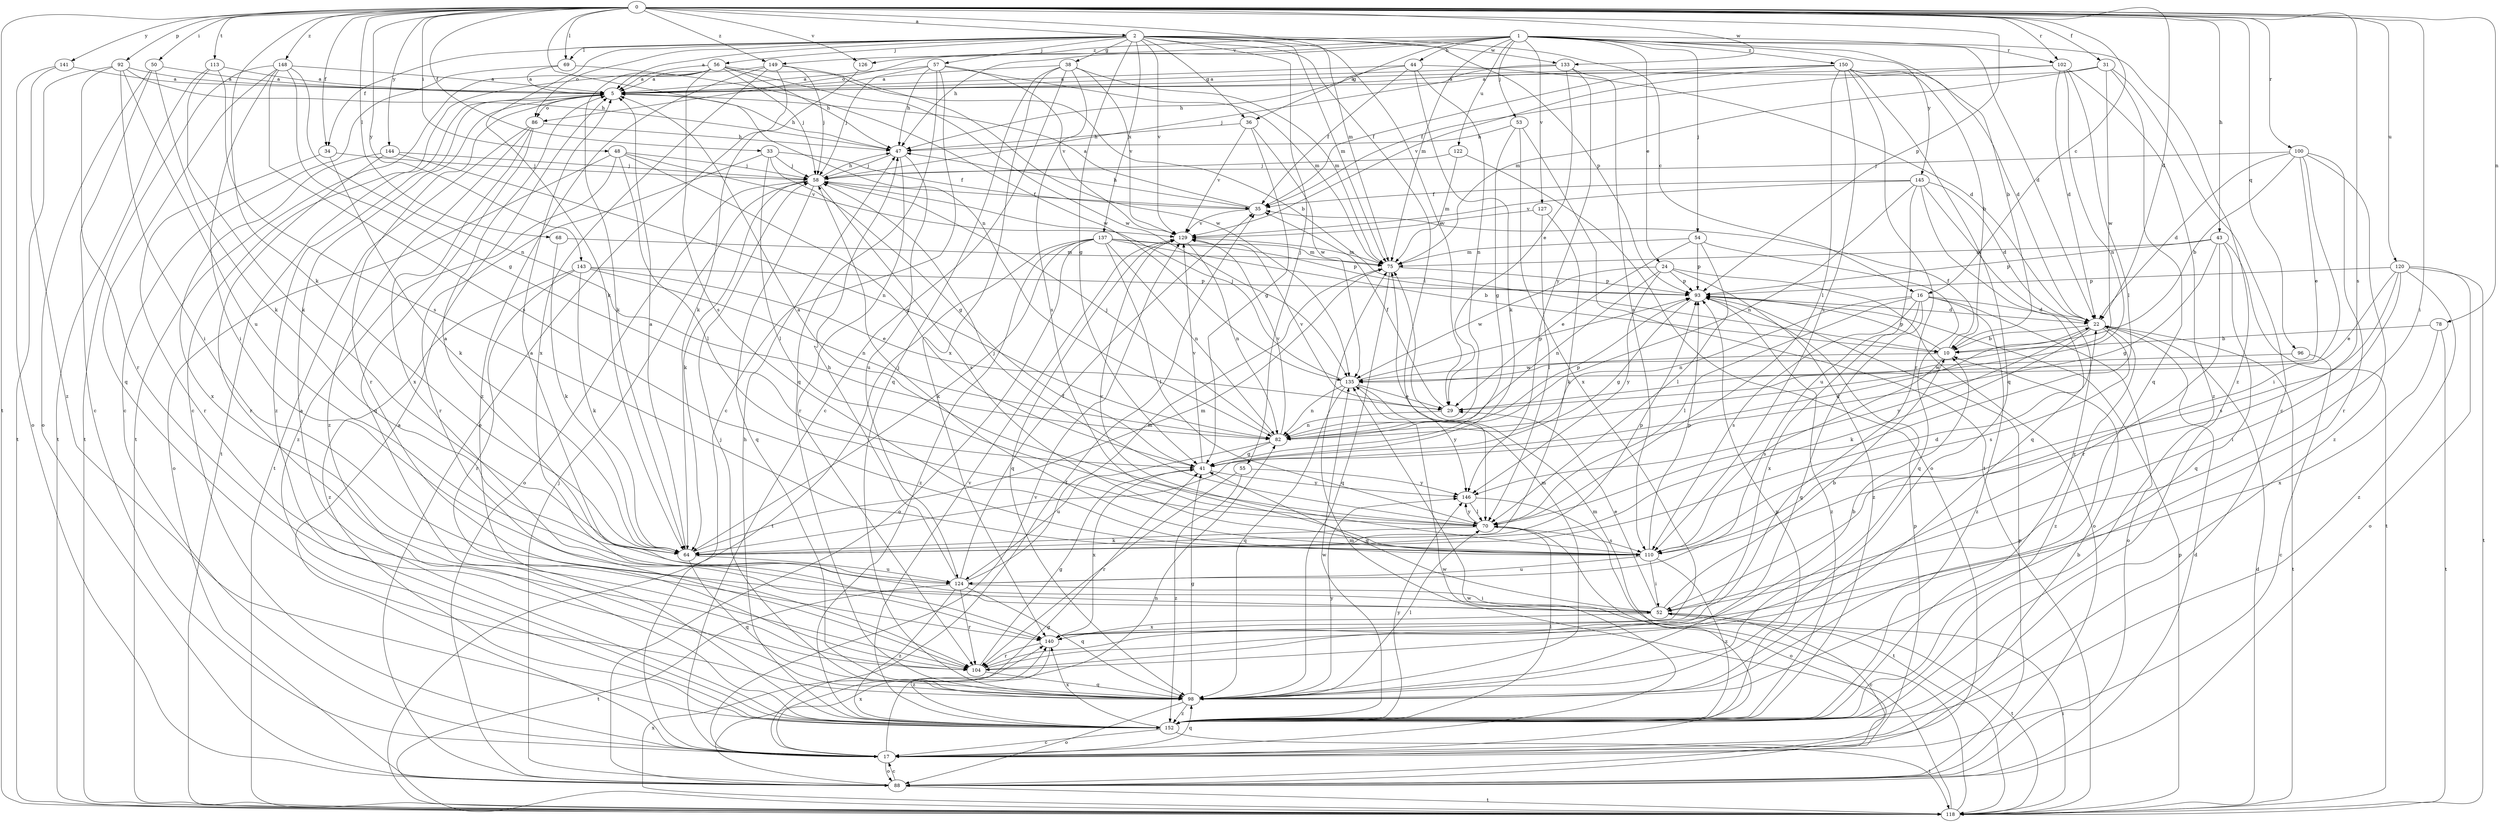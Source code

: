 strict digraph  {
0;
1;
2;
5;
10;
16;
17;
22;
24;
29;
31;
33;
34;
35;
36;
38;
41;
43;
44;
47;
48;
50;
52;
53;
54;
55;
56;
57;
58;
64;
68;
69;
70;
75;
78;
82;
86;
88;
92;
93;
96;
98;
100;
102;
104;
110;
113;
118;
120;
122;
124;
126;
127;
129;
133;
135;
137;
140;
141;
143;
144;
145;
146;
148;
149;
150;
152;
0 -> 2  [label=a];
0 -> 16  [label=c];
0 -> 22  [label=d];
0 -> 31  [label=f];
0 -> 33  [label=f];
0 -> 34  [label=f];
0 -> 43  [label=h];
0 -> 48  [label=i];
0 -> 50  [label=i];
0 -> 52  [label=i];
0 -> 64  [label=k];
0 -> 68  [label=l];
0 -> 69  [label=l];
0 -> 75  [label=m];
0 -> 78  [label=n];
0 -> 82  [label=n];
0 -> 92  [label=p];
0 -> 93  [label=p];
0 -> 96  [label=q];
0 -> 100  [label=r];
0 -> 102  [label=r];
0 -> 110  [label=s];
0 -> 113  [label=t];
0 -> 118  [label=t];
0 -> 120  [label=u];
0 -> 126  [label=v];
0 -> 133  [label=w];
0 -> 141  [label=y];
0 -> 143  [label=y];
0 -> 144  [label=y];
0 -> 148  [label=z];
0 -> 149  [label=z];
1 -> 10  [label=b];
1 -> 22  [label=d];
1 -> 24  [label=e];
1 -> 36  [label=g];
1 -> 44  [label=h];
1 -> 47  [label=h];
1 -> 53  [label=j];
1 -> 54  [label=j];
1 -> 75  [label=m];
1 -> 86  [label=o];
1 -> 102  [label=r];
1 -> 122  [label=u];
1 -> 126  [label=v];
1 -> 127  [label=v];
1 -> 145  [label=y];
1 -> 149  [label=z];
1 -> 150  [label=z];
1 -> 152  [label=z];
2 -> 5  [label=a];
2 -> 16  [label=c];
2 -> 29  [label=e];
2 -> 34  [label=f];
2 -> 36  [label=g];
2 -> 38  [label=g];
2 -> 41  [label=g];
2 -> 55  [label=j];
2 -> 56  [label=j];
2 -> 57  [label=j];
2 -> 64  [label=k];
2 -> 69  [label=l];
2 -> 70  [label=l];
2 -> 75  [label=m];
2 -> 86  [label=o];
2 -> 93  [label=p];
2 -> 129  [label=v];
2 -> 133  [label=w];
2 -> 137  [label=x];
5 -> 47  [label=h];
5 -> 86  [label=o];
5 -> 104  [label=r];
5 -> 118  [label=t];
5 -> 152  [label=z];
10 -> 35  [label=f];
10 -> 93  [label=p];
10 -> 110  [label=s];
10 -> 135  [label=w];
16 -> 22  [label=d];
16 -> 70  [label=l];
16 -> 82  [label=n];
16 -> 88  [label=o];
16 -> 98  [label=q];
16 -> 110  [label=s];
16 -> 140  [label=x];
16 -> 152  [label=z];
17 -> 5  [label=a];
17 -> 10  [label=b];
17 -> 35  [label=f];
17 -> 75  [label=m];
17 -> 82  [label=n];
17 -> 88  [label=o];
17 -> 93  [label=p];
17 -> 98  [label=q];
17 -> 129  [label=v];
17 -> 135  [label=w];
17 -> 140  [label=x];
22 -> 10  [label=b];
22 -> 64  [label=k];
22 -> 110  [label=s];
22 -> 118  [label=t];
22 -> 146  [label=y];
22 -> 152  [label=z];
24 -> 82  [label=n];
24 -> 88  [label=o];
24 -> 93  [label=p];
24 -> 135  [label=w];
24 -> 146  [label=y];
24 -> 152  [label=z];
29 -> 35  [label=f];
29 -> 82  [label=n];
29 -> 129  [label=v];
31 -> 5  [label=a];
31 -> 17  [label=c];
31 -> 75  [label=m];
31 -> 98  [label=q];
31 -> 135  [label=w];
33 -> 35  [label=f];
33 -> 41  [label=g];
33 -> 58  [label=j];
33 -> 70  [label=l];
33 -> 104  [label=r];
34 -> 58  [label=j];
34 -> 64  [label=k];
34 -> 104  [label=r];
35 -> 5  [label=a];
35 -> 47  [label=h];
35 -> 129  [label=v];
36 -> 41  [label=g];
36 -> 47  [label=h];
36 -> 129  [label=v];
36 -> 135  [label=w];
38 -> 5  [label=a];
38 -> 17  [label=c];
38 -> 75  [label=m];
38 -> 98  [label=q];
38 -> 110  [label=s];
38 -> 129  [label=v];
38 -> 140  [label=x];
41 -> 22  [label=d];
41 -> 129  [label=v];
41 -> 140  [label=x];
41 -> 146  [label=y];
43 -> 41  [label=g];
43 -> 75  [label=m];
43 -> 93  [label=p];
43 -> 98  [label=q];
43 -> 104  [label=r];
43 -> 118  [label=t];
44 -> 5  [label=a];
44 -> 22  [label=d];
44 -> 35  [label=f];
44 -> 47  [label=h];
44 -> 64  [label=k];
44 -> 82  [label=n];
47 -> 58  [label=j];
47 -> 104  [label=r];
47 -> 124  [label=u];
48 -> 41  [label=g];
48 -> 58  [label=j];
48 -> 70  [label=l];
48 -> 88  [label=o];
48 -> 129  [label=v];
48 -> 152  [label=z];
50 -> 5  [label=a];
50 -> 17  [label=c];
50 -> 64  [label=k];
50 -> 88  [label=o];
52 -> 5  [label=a];
52 -> 10  [label=b];
52 -> 17  [label=c];
52 -> 29  [label=e];
52 -> 41  [label=g];
52 -> 118  [label=t];
52 -> 140  [label=x];
53 -> 41  [label=g];
53 -> 47  [label=h];
53 -> 118  [label=t];
53 -> 140  [label=x];
54 -> 29  [label=e];
54 -> 70  [label=l];
54 -> 75  [label=m];
54 -> 93  [label=p];
54 -> 98  [label=q];
55 -> 104  [label=r];
55 -> 146  [label=y];
55 -> 152  [label=z];
56 -> 5  [label=a];
56 -> 10  [label=b];
56 -> 17  [label=c];
56 -> 47  [label=h];
56 -> 58  [label=j];
56 -> 64  [label=k];
56 -> 110  [label=s];
56 -> 118  [label=t];
56 -> 135  [label=w];
57 -> 5  [label=a];
57 -> 17  [label=c];
57 -> 47  [label=h];
57 -> 58  [label=j];
57 -> 75  [label=m];
57 -> 98  [label=q];
57 -> 129  [label=v];
58 -> 35  [label=f];
58 -> 47  [label=h];
58 -> 64  [label=k];
58 -> 88  [label=o];
58 -> 98  [label=q];
58 -> 110  [label=s];
64 -> 5  [label=a];
64 -> 22  [label=d];
64 -> 75  [label=m];
64 -> 93  [label=p];
64 -> 98  [label=q];
64 -> 124  [label=u];
68 -> 64  [label=k];
68 -> 75  [label=m];
69 -> 5  [label=a];
69 -> 17  [label=c];
69 -> 135  [label=w];
70 -> 5  [label=a];
70 -> 58  [label=j];
70 -> 64  [label=k];
70 -> 88  [label=o];
70 -> 110  [label=s];
70 -> 146  [label=y];
75 -> 93  [label=p];
75 -> 98  [label=q];
78 -> 10  [label=b];
78 -> 118  [label=t];
78 -> 140  [label=x];
82 -> 41  [label=g];
82 -> 58  [label=j];
82 -> 93  [label=p];
82 -> 124  [label=u];
82 -> 129  [label=v];
86 -> 47  [label=h];
86 -> 98  [label=q];
86 -> 118  [label=t];
86 -> 140  [label=x];
86 -> 152  [label=z];
88 -> 17  [label=c];
88 -> 22  [label=d];
88 -> 41  [label=g];
88 -> 58  [label=j];
88 -> 93  [label=p];
88 -> 118  [label=t];
92 -> 5  [label=a];
92 -> 47  [label=h];
92 -> 52  [label=i];
92 -> 104  [label=r];
92 -> 118  [label=t];
92 -> 124  [label=u];
93 -> 22  [label=d];
93 -> 41  [label=g];
93 -> 152  [label=z];
96 -> 17  [label=c];
96 -> 135  [label=w];
98 -> 41  [label=g];
98 -> 58  [label=j];
98 -> 70  [label=l];
98 -> 75  [label=m];
98 -> 88  [label=o];
98 -> 146  [label=y];
98 -> 152  [label=z];
100 -> 10  [label=b];
100 -> 22  [label=d];
100 -> 29  [label=e];
100 -> 52  [label=i];
100 -> 58  [label=j];
100 -> 104  [label=r];
100 -> 152  [label=z];
102 -> 5  [label=a];
102 -> 22  [label=d];
102 -> 35  [label=f];
102 -> 70  [label=l];
102 -> 82  [label=n];
102 -> 152  [label=z];
104 -> 10  [label=b];
104 -> 41  [label=g];
104 -> 98  [label=q];
110 -> 52  [label=i];
110 -> 58  [label=j];
110 -> 93  [label=p];
110 -> 124  [label=u];
110 -> 129  [label=v];
110 -> 152  [label=z];
113 -> 5  [label=a];
113 -> 64  [label=k];
113 -> 110  [label=s];
113 -> 118  [label=t];
118 -> 22  [label=d];
118 -> 52  [label=i];
118 -> 75  [label=m];
118 -> 93  [label=p];
118 -> 135  [label=w];
118 -> 140  [label=x];
120 -> 29  [label=e];
120 -> 52  [label=i];
120 -> 88  [label=o];
120 -> 93  [label=p];
120 -> 110  [label=s];
120 -> 118  [label=t];
120 -> 152  [label=z];
122 -> 58  [label=j];
122 -> 75  [label=m];
122 -> 88  [label=o];
124 -> 5  [label=a];
124 -> 35  [label=f];
124 -> 47  [label=h];
124 -> 52  [label=i];
124 -> 75  [label=m];
124 -> 98  [label=q];
124 -> 104  [label=r];
124 -> 118  [label=t];
124 -> 152  [label=z];
126 -> 64  [label=k];
127 -> 64  [label=k];
127 -> 70  [label=l];
127 -> 129  [label=v];
129 -> 75  [label=m];
129 -> 82  [label=n];
129 -> 98  [label=q];
133 -> 5  [label=a];
133 -> 29  [label=e];
133 -> 58  [label=j];
133 -> 110  [label=s];
133 -> 146  [label=y];
135 -> 29  [label=e];
135 -> 58  [label=j];
135 -> 82  [label=n];
135 -> 93  [label=p];
135 -> 98  [label=q];
135 -> 146  [label=y];
137 -> 10  [label=b];
137 -> 64  [label=k];
137 -> 70  [label=l];
137 -> 75  [label=m];
137 -> 82  [label=n];
137 -> 88  [label=o];
137 -> 93  [label=p];
137 -> 118  [label=t];
137 -> 152  [label=z];
140 -> 104  [label=r];
140 -> 152  [label=z];
141 -> 5  [label=a];
141 -> 88  [label=o];
141 -> 152  [label=z];
143 -> 29  [label=e];
143 -> 64  [label=k];
143 -> 82  [label=n];
143 -> 93  [label=p];
143 -> 104  [label=r];
143 -> 152  [label=z];
144 -> 58  [label=j];
144 -> 82  [label=n];
144 -> 104  [label=r];
144 -> 140  [label=x];
145 -> 22  [label=d];
145 -> 35  [label=f];
145 -> 82  [label=n];
145 -> 98  [label=q];
145 -> 124  [label=u];
145 -> 129  [label=v];
145 -> 152  [label=z];
146 -> 70  [label=l];
146 -> 118  [label=t];
148 -> 5  [label=a];
148 -> 41  [label=g];
148 -> 52  [label=i];
148 -> 82  [label=n];
148 -> 98  [label=q];
148 -> 110  [label=s];
148 -> 118  [label=t];
149 -> 5  [label=a];
149 -> 58  [label=j];
149 -> 88  [label=o];
149 -> 135  [label=w];
149 -> 140  [label=x];
149 -> 152  [label=z];
150 -> 5  [label=a];
150 -> 10  [label=b];
150 -> 22  [label=d];
150 -> 35  [label=f];
150 -> 70  [label=l];
150 -> 98  [label=q];
150 -> 104  [label=r];
150 -> 110  [label=s];
150 -> 129  [label=v];
152 -> 5  [label=a];
152 -> 17  [label=c];
152 -> 47  [label=h];
152 -> 70  [label=l];
152 -> 93  [label=p];
152 -> 118  [label=t];
152 -> 129  [label=v];
152 -> 135  [label=w];
152 -> 140  [label=x];
152 -> 146  [label=y];
}
